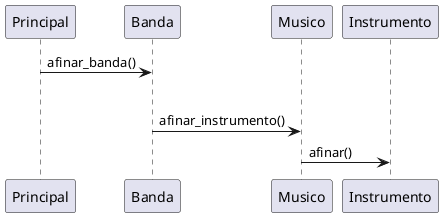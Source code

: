 @startuml
Principal -> Banda : afinar_banda()
loop n veces 
    Banda -> Musico: afinar_instrumento()
    Musico -> Instrumento : afinar()
@enduml